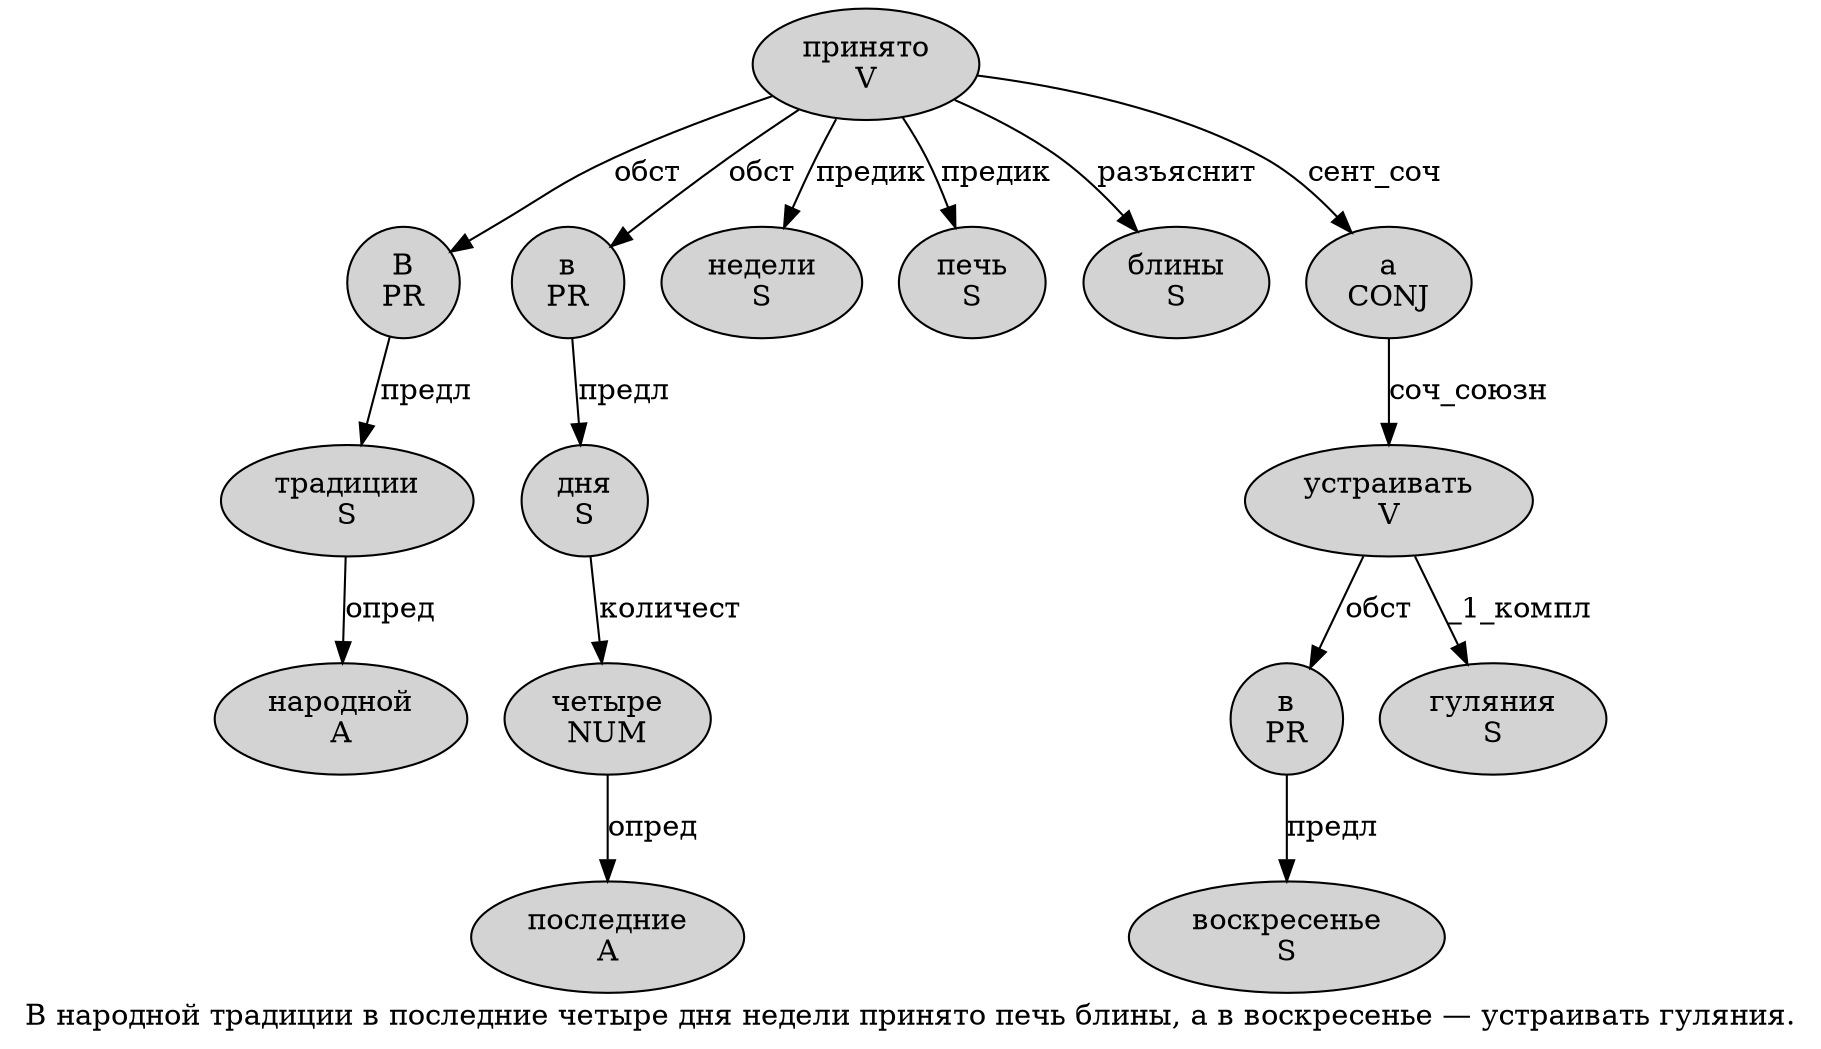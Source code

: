 digraph SENTENCE_715 {
	graph [label="В народной традиции в последние четыре дня недели принято печь блины, а в воскресенье — устраивать гуляния."]
	node [style=filled]
		0 [label="В
PR" color="" fillcolor=lightgray penwidth=1 shape=ellipse]
		1 [label="народной
A" color="" fillcolor=lightgray penwidth=1 shape=ellipse]
		2 [label="традиции
S" color="" fillcolor=lightgray penwidth=1 shape=ellipse]
		3 [label="в
PR" color="" fillcolor=lightgray penwidth=1 shape=ellipse]
		4 [label="последние
A" color="" fillcolor=lightgray penwidth=1 shape=ellipse]
		5 [label="четыре
NUM" color="" fillcolor=lightgray penwidth=1 shape=ellipse]
		6 [label="дня
S" color="" fillcolor=lightgray penwidth=1 shape=ellipse]
		7 [label="недели
S" color="" fillcolor=lightgray penwidth=1 shape=ellipse]
		8 [label="принято
V" color="" fillcolor=lightgray penwidth=1 shape=ellipse]
		9 [label="печь
S" color="" fillcolor=lightgray penwidth=1 shape=ellipse]
		10 [label="блины
S" color="" fillcolor=lightgray penwidth=1 shape=ellipse]
		12 [label="а
CONJ" color="" fillcolor=lightgray penwidth=1 shape=ellipse]
		13 [label="в
PR" color="" fillcolor=lightgray penwidth=1 shape=ellipse]
		14 [label="воскресенье
S" color="" fillcolor=lightgray penwidth=1 shape=ellipse]
		16 [label="устраивать
V" color="" fillcolor=lightgray penwidth=1 shape=ellipse]
		17 [label="гуляния
S" color="" fillcolor=lightgray penwidth=1 shape=ellipse]
			3 -> 6 [label="предл"]
			8 -> 0 [label="обст"]
			8 -> 3 [label="обст"]
			8 -> 7 [label="предик"]
			8 -> 9 [label="предик"]
			8 -> 10 [label="разъяснит"]
			8 -> 12 [label="сент_соч"]
			16 -> 13 [label="обст"]
			16 -> 17 [label="_1_компл"]
			0 -> 2 [label="предл"]
			6 -> 5 [label="количест"]
			2 -> 1 [label="опред"]
			5 -> 4 [label="опред"]
			13 -> 14 [label="предл"]
			12 -> 16 [label="соч_союзн"]
}